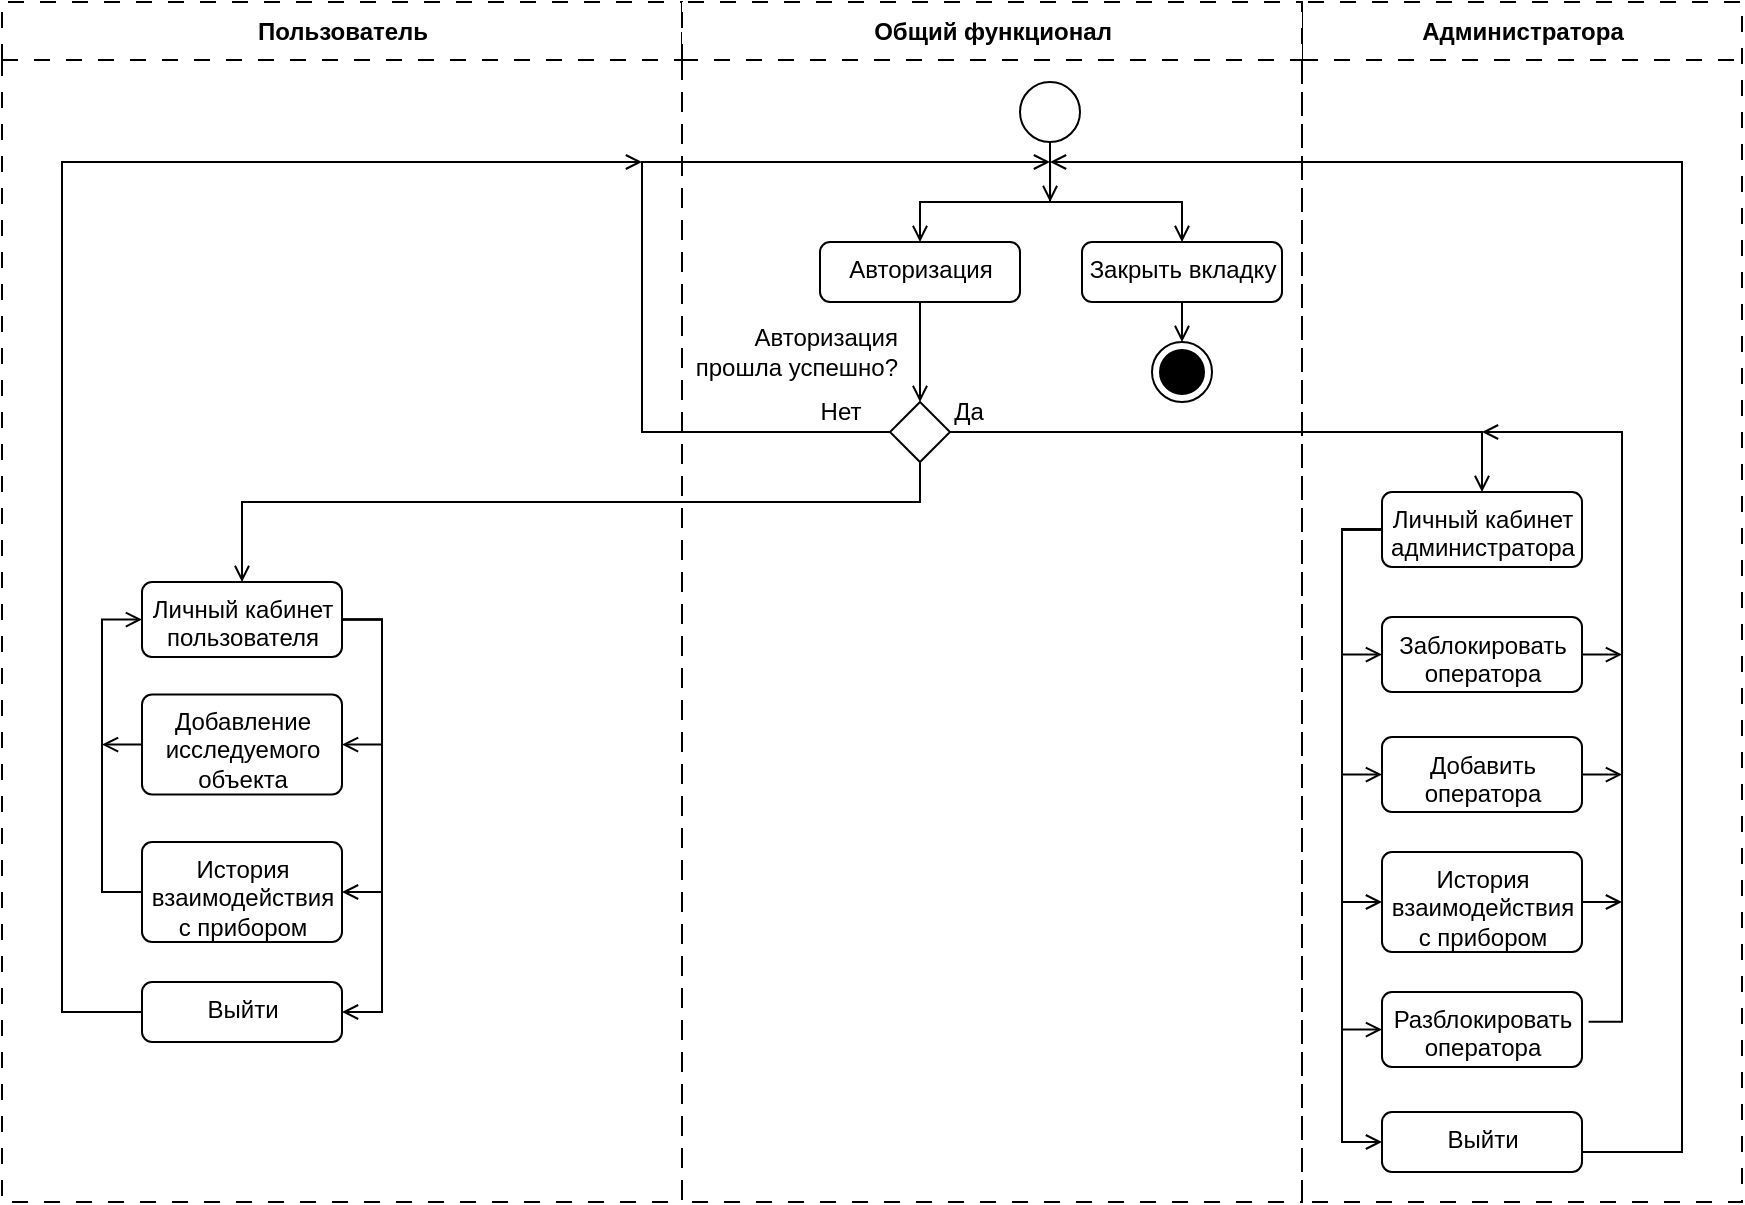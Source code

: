 <mxfile version="20.8.16" type="device"><diagram name="Страница 1" id="00aM3aGwptESWcow636y"><mxGraphModel dx="1573" dy="2232" grid="1" gridSize="10" guides="1" tooltips="1" connect="1" arrows="1" fold="1" page="1" pageScale="1" pageWidth="827" pageHeight="1169" math="0" shadow="0"><root><mxCell id="0"/><mxCell id="1" parent="0"/><mxCell id="mt6FQbYpy0is6NfqqvBc-10" style="edgeStyle=orthogonalEdgeStyle;rounded=0;orthogonalLoop=1;jettySize=auto;html=1;exitX=0.5;exitY=1;exitDx=0;exitDy=0;entryX=0.5;entryY=0;entryDx=0;entryDy=0;endArrow=open;endFill=0;" parent="1" source="mt6FQbYpy0is6NfqqvBc-1" target="mt6FQbYpy0is6NfqqvBc-5" edge="1"><mxGeometry relative="1" as="geometry"><Array as="points"><mxPoint x="674" y="-290"/><mxPoint x="609" y="-290"/></Array></mxGeometry></mxCell><mxCell id="mt6FQbYpy0is6NfqqvBc-17" style="edgeStyle=orthogonalEdgeStyle;rounded=0;orthogonalLoop=1;jettySize=auto;html=1;exitX=0.5;exitY=1;exitDx=0;exitDy=0;endArrow=open;endFill=0;" parent="1" source="mt6FQbYpy0is6NfqqvBc-1" edge="1"><mxGeometry relative="1" as="geometry"><mxPoint x="674.048" y="-290" as="targetPoint"/></mxGeometry></mxCell><mxCell id="mt6FQbYpy0is6NfqqvBc-40" style="edgeStyle=orthogonalEdgeStyle;rounded=0;orthogonalLoop=1;jettySize=auto;html=1;exitX=0.5;exitY=1;exitDx=0;exitDy=0;startArrow=none;startFill=0;endArrow=open;endFill=0;entryX=0.5;entryY=0;entryDx=0;entryDy=0;" parent="1" source="mt6FQbYpy0is6NfqqvBc-1" target="mt6FQbYpy0is6NfqqvBc-6" edge="1"><mxGeometry relative="1" as="geometry"><mxPoint x="740" y="-280" as="targetPoint"/><Array as="points"><mxPoint x="674" y="-290"/><mxPoint x="740" y="-290"/></Array></mxGeometry></mxCell><mxCell id="mt6FQbYpy0is6NfqqvBc-1" value="" style="ellipse;" parent="1" vertex="1"><mxGeometry x="659" y="-350" width="30" height="30" as="geometry"/></mxCell><mxCell id="mt6FQbYpy0is6NfqqvBc-14" style="edgeStyle=orthogonalEdgeStyle;rounded=0;orthogonalLoop=1;jettySize=auto;html=1;exitX=0.5;exitY=1;exitDx=0;exitDy=0;entryX=0.5;entryY=0;entryDx=0;entryDy=0;endArrow=open;endFill=0;" parent="1" source="mt6FQbYpy0is6NfqqvBc-5" target="mt6FQbYpy0is6NfqqvBc-13" edge="1"><mxGeometry relative="1" as="geometry"/></mxCell><mxCell id="mt6FQbYpy0is6NfqqvBc-5" value="Авторизация" style="html=1;align=center;verticalAlign=top;rounded=1;absoluteArcSize=1;arcSize=10;dashed=0;" parent="1" vertex="1"><mxGeometry x="559" y="-270" width="100" height="30" as="geometry"/></mxCell><mxCell id="mt6FQbYpy0is6NfqqvBc-41" style="edgeStyle=orthogonalEdgeStyle;rounded=0;orthogonalLoop=1;jettySize=auto;html=1;exitX=0.5;exitY=1;exitDx=0;exitDy=0;entryX=0.5;entryY=0;entryDx=0;entryDy=0;startArrow=none;startFill=0;endArrow=open;endFill=0;" parent="1" source="mt6FQbYpy0is6NfqqvBc-6" target="mt6FQbYpy0is6NfqqvBc-7" edge="1"><mxGeometry relative="1" as="geometry"/></mxCell><mxCell id="mt6FQbYpy0is6NfqqvBc-6" value="Закрыть вкладку" style="html=1;align=center;verticalAlign=top;rounded=1;absoluteArcSize=1;arcSize=10;dashed=0;" parent="1" vertex="1"><mxGeometry x="690" y="-270" width="100" height="30" as="geometry"/></mxCell><mxCell id="mt6FQbYpy0is6NfqqvBc-7" value="" style="ellipse;html=1;shape=endState;fillColor=strokeColor;" parent="1" vertex="1"><mxGeometry x="725" y="-220" width="30" height="30" as="geometry"/></mxCell><mxCell id="mt6FQbYpy0is6NfqqvBc-16" style="edgeStyle=orthogonalEdgeStyle;rounded=0;orthogonalLoop=1;jettySize=auto;html=1;exitX=0;exitY=0.5;exitDx=0;exitDy=0;endArrow=open;endFill=0;" parent="1" source="mt6FQbYpy0is6NfqqvBc-13" edge="1"><mxGeometry relative="1" as="geometry"><mxPoint x="674" y="-310" as="targetPoint"/><Array as="points"><mxPoint x="470" y="-175"/><mxPoint x="470" y="-310"/><mxPoint x="674" y="-310"/></Array></mxGeometry></mxCell><mxCell id="hWUkYoLmhBTiqgR221mE-13" style="edgeStyle=orthogonalEdgeStyle;rounded=0;orthogonalLoop=1;jettySize=auto;html=1;exitX=1;exitY=0.5;exitDx=0;exitDy=0;entryX=0.5;entryY=0;entryDx=0;entryDy=0;endArrow=open;endFill=0;" edge="1" parent="1" source="mt6FQbYpy0is6NfqqvBc-13" target="hWUkYoLmhBTiqgR221mE-3"><mxGeometry relative="1" as="geometry"/></mxCell><mxCell id="hWUkYoLmhBTiqgR221mE-30" style="edgeStyle=orthogonalEdgeStyle;rounded=0;orthogonalLoop=1;jettySize=auto;html=1;exitX=0.5;exitY=1;exitDx=0;exitDy=0;entryX=0.5;entryY=0;entryDx=0;entryDy=0;endArrow=open;endFill=0;" edge="1" parent="1" source="mt6FQbYpy0is6NfqqvBc-13" target="hWUkYoLmhBTiqgR221mE-2"><mxGeometry relative="1" as="geometry"><Array as="points"><mxPoint x="609" y="-140"/><mxPoint x="270" y="-140"/></Array></mxGeometry></mxCell><mxCell id="mt6FQbYpy0is6NfqqvBc-13" value="" style="rhombus;" parent="1" vertex="1"><mxGeometry x="594" y="-190" width="30" height="30" as="geometry"/></mxCell><mxCell id="mt6FQbYpy0is6NfqqvBc-15" value="Авторизация&lt;br&gt;прошла успешно?" style="text;html=1;strokeColor=none;fillColor=none;align=right;verticalAlign=middle;whiteSpace=wrap;rounded=0;" parent="1" vertex="1"><mxGeometry x="490" y="-230" width="110" height="30" as="geometry"/></mxCell><mxCell id="mt6FQbYpy0is6NfqqvBc-18" value="Нет" style="text;html=1;strokeColor=none;fillColor=none;align=center;verticalAlign=middle;whiteSpace=wrap;rounded=0;" parent="1" vertex="1"><mxGeometry x="560" y="-190" width="18.5" height="10" as="geometry"/></mxCell><mxCell id="mt6FQbYpy0is6NfqqvBc-24" value="Да" style="text;html=1;strokeColor=none;fillColor=none;align=center;verticalAlign=middle;whiteSpace=wrap;rounded=0;" parent="1" vertex="1"><mxGeometry x="624" y="-190" width="18.5" height="10" as="geometry"/></mxCell><mxCell id="mt6FQbYpy0is6NfqqvBc-50" value="Пользователь" style="swimlane;fontStyle=1;align=center;verticalAlign=middle;childLayout=stackLayout;horizontal=1;startSize=29;horizontalStack=0;resizeParent=1;resizeParentMax=0;resizeLast=0;collapsible=0;marginBottom=0;html=1;dashed=1;dashPattern=8 8;" parent="1" vertex="1"><mxGeometry x="150" y="-390" width="340" height="600" as="geometry"/></mxCell><mxCell id="hWUkYoLmhBTiqgR221mE-52" style="edgeStyle=orthogonalEdgeStyle;rounded=0;orthogonalLoop=1;jettySize=auto;html=1;exitX=1;exitY=0.5;exitDx=0;exitDy=0;entryX=1;entryY=0.5;entryDx=0;entryDy=0;endArrow=open;endFill=0;" edge="1" parent="1" source="hWUkYoLmhBTiqgR221mE-2" target="hWUkYoLmhBTiqgR221mE-29"><mxGeometry relative="1" as="geometry"/></mxCell><mxCell id="hWUkYoLmhBTiqgR221mE-53" style="edgeStyle=orthogonalEdgeStyle;rounded=0;orthogonalLoop=1;jettySize=auto;html=1;exitX=1;exitY=0.5;exitDx=0;exitDy=0;entryX=1;entryY=0.5;entryDx=0;entryDy=0;endArrow=open;endFill=0;" edge="1" parent="1" source="hWUkYoLmhBTiqgR221mE-2" target="hWUkYoLmhBTiqgR221mE-28"><mxGeometry relative="1" as="geometry"/></mxCell><mxCell id="hWUkYoLmhBTiqgR221mE-54" style="edgeStyle=orthogonalEdgeStyle;rounded=0;orthogonalLoop=1;jettySize=auto;html=1;exitX=1;exitY=0.5;exitDx=0;exitDy=0;entryX=1;entryY=0.5;entryDx=0;entryDy=0;endArrow=open;endFill=0;" edge="1" parent="1" source="hWUkYoLmhBTiqgR221mE-2" target="hWUkYoLmhBTiqgR221mE-50"><mxGeometry relative="1" as="geometry"/></mxCell><mxCell id="hWUkYoLmhBTiqgR221mE-2" value="Личный кабинет&lt;br&gt;пользователя" style="html=1;align=center;verticalAlign=top;rounded=1;absoluteArcSize=1;arcSize=10;dashed=0;" vertex="1" parent="1"><mxGeometry x="220" y="-100" width="100" height="37.5" as="geometry"/></mxCell><mxCell id="hWUkYoLmhBTiqgR221mE-37" style="edgeStyle=orthogonalEdgeStyle;rounded=0;orthogonalLoop=1;jettySize=auto;html=1;exitX=0;exitY=0.5;exitDx=0;exitDy=0;entryX=0;entryY=0.5;entryDx=0;entryDy=0;endArrow=open;endFill=0;" edge="1" parent="1" source="hWUkYoLmhBTiqgR221mE-3" target="hWUkYoLmhBTiqgR221mE-6"><mxGeometry relative="1" as="geometry"/></mxCell><mxCell id="hWUkYoLmhBTiqgR221mE-38" style="edgeStyle=orthogonalEdgeStyle;rounded=0;orthogonalLoop=1;jettySize=auto;html=1;exitX=0;exitY=0.5;exitDx=0;exitDy=0;entryX=0;entryY=0.5;entryDx=0;entryDy=0;endArrow=open;endFill=0;" edge="1" parent="1" source="hWUkYoLmhBTiqgR221mE-3" target="hWUkYoLmhBTiqgR221mE-5"><mxGeometry relative="1" as="geometry"/></mxCell><mxCell id="hWUkYoLmhBTiqgR221mE-39" style="edgeStyle=orthogonalEdgeStyle;rounded=0;orthogonalLoop=1;jettySize=auto;html=1;exitX=0;exitY=0.5;exitDx=0;exitDy=0;entryX=0;entryY=0.5;entryDx=0;entryDy=0;endArrow=open;endFill=0;" edge="1" parent="1" source="hWUkYoLmhBTiqgR221mE-3" target="hWUkYoLmhBTiqgR221mE-8"><mxGeometry relative="1" as="geometry"/></mxCell><mxCell id="hWUkYoLmhBTiqgR221mE-40" style="edgeStyle=orthogonalEdgeStyle;rounded=0;orthogonalLoop=1;jettySize=auto;html=1;exitX=0;exitY=0.5;exitDx=0;exitDy=0;entryX=0;entryY=0.5;entryDx=0;entryDy=0;endArrow=open;endFill=0;" edge="1" parent="1" source="hWUkYoLmhBTiqgR221mE-3" target="hWUkYoLmhBTiqgR221mE-36"><mxGeometry relative="1" as="geometry"/></mxCell><mxCell id="hWUkYoLmhBTiqgR221mE-41" style="edgeStyle=orthogonalEdgeStyle;rounded=0;orthogonalLoop=1;jettySize=auto;html=1;exitX=0;exitY=0.5;exitDx=0;exitDy=0;entryX=0;entryY=0.5;entryDx=0;entryDy=0;endArrow=open;endFill=0;" edge="1" parent="1" source="hWUkYoLmhBTiqgR221mE-3" target="hWUkYoLmhBTiqgR221mE-7"><mxGeometry relative="1" as="geometry"/></mxCell><mxCell id="hWUkYoLmhBTiqgR221mE-42" style="edgeStyle=orthogonalEdgeStyle;rounded=0;orthogonalLoop=1;jettySize=auto;html=1;exitX=1.033;exitY=0.396;exitDx=0;exitDy=0;endArrow=open;endFill=0;exitPerimeter=0;" edge="1" parent="1" source="hWUkYoLmhBTiqgR221mE-7"><mxGeometry relative="1" as="geometry"><mxPoint x="890" y="-175" as="targetPoint"/><Array as="points"><mxPoint x="960" y="120"/><mxPoint x="960" y="-175"/></Array></mxGeometry></mxCell><mxCell id="hWUkYoLmhBTiqgR221mE-3" value="Личный кабинет&lt;br&gt;администратора" style="html=1;align=center;verticalAlign=top;rounded=1;absoluteArcSize=1;arcSize=10;dashed=0;" vertex="1" parent="1"><mxGeometry x="840" y="-145" width="100" height="37.5" as="geometry"/></mxCell><mxCell id="hWUkYoLmhBTiqgR221mE-46" style="edgeStyle=orthogonalEdgeStyle;rounded=0;orthogonalLoop=1;jettySize=auto;html=1;exitX=1;exitY=0.5;exitDx=0;exitDy=0;endArrow=open;endFill=0;" edge="1" parent="1" source="hWUkYoLmhBTiqgR221mE-5"><mxGeometry relative="1" as="geometry"><mxPoint x="960" y="-3.571" as="targetPoint"/></mxGeometry></mxCell><mxCell id="hWUkYoLmhBTiqgR221mE-5" value="Добавить&lt;br&gt;оператора" style="html=1;align=center;verticalAlign=top;rounded=1;absoluteArcSize=1;arcSize=10;dashed=0;" vertex="1" parent="1"><mxGeometry x="840" y="-22.5" width="100" height="37.5" as="geometry"/></mxCell><mxCell id="hWUkYoLmhBTiqgR221mE-47" style="edgeStyle=orthogonalEdgeStyle;rounded=0;orthogonalLoop=1;jettySize=auto;html=1;exitX=1;exitY=0.5;exitDx=0;exitDy=0;endArrow=open;endFill=0;" edge="1" parent="1" source="hWUkYoLmhBTiqgR221mE-6"><mxGeometry relative="1" as="geometry"><mxPoint x="960" y="-63.571" as="targetPoint"/></mxGeometry></mxCell><mxCell id="hWUkYoLmhBTiqgR221mE-6" value="Заблокировать&lt;br&gt;оператора" style="html=1;align=center;verticalAlign=top;rounded=1;absoluteArcSize=1;arcSize=10;dashed=0;" vertex="1" parent="1"><mxGeometry x="840" y="-82.5" width="100" height="37.5" as="geometry"/></mxCell><mxCell id="hWUkYoLmhBTiqgR221mE-7" value="Разблокировать&lt;br&gt;оператора" style="html=1;align=center;verticalAlign=top;rounded=1;absoluteArcSize=1;arcSize=10;dashed=0;" vertex="1" parent="1"><mxGeometry x="840" y="105" width="100" height="37.5" as="geometry"/></mxCell><mxCell id="hWUkYoLmhBTiqgR221mE-45" style="edgeStyle=orthogonalEdgeStyle;rounded=0;orthogonalLoop=1;jettySize=auto;html=1;exitX=1;exitY=0.5;exitDx=0;exitDy=0;endArrow=open;endFill=0;" edge="1" parent="1" source="hWUkYoLmhBTiqgR221mE-8"><mxGeometry relative="1" as="geometry"><mxPoint x="960" y="59.857" as="targetPoint"/></mxGeometry></mxCell><mxCell id="hWUkYoLmhBTiqgR221mE-8" value="История&lt;br&gt;взаимодействия&lt;br&gt;с прибором" style="html=1;align=center;verticalAlign=top;rounded=1;absoluteArcSize=1;arcSize=10;dashed=0;" vertex="1" parent="1"><mxGeometry x="840" y="35" width="100" height="50" as="geometry"/></mxCell><mxCell id="hWUkYoLmhBTiqgR221mE-56" style="edgeStyle=orthogonalEdgeStyle;rounded=0;orthogonalLoop=1;jettySize=auto;html=1;exitX=0;exitY=0.5;exitDx=0;exitDy=0;endArrow=open;endFill=0;" edge="1" parent="1" source="hWUkYoLmhBTiqgR221mE-28"><mxGeometry relative="1" as="geometry"><mxPoint x="200" y="-18.571" as="targetPoint"/></mxGeometry></mxCell><mxCell id="hWUkYoLmhBTiqgR221mE-28" value="Добавление&lt;br style=&quot;border-color: var(--border-color);&quot;&gt;исследуемого&lt;br style=&quot;border-color: var(--border-color);&quot;&gt;объекта" style="html=1;align=center;verticalAlign=top;rounded=1;absoluteArcSize=1;arcSize=10;dashed=0;" vertex="1" parent="1"><mxGeometry x="220" y="-43.75" width="100" height="50" as="geometry"/></mxCell><mxCell id="hWUkYoLmhBTiqgR221mE-55" style="edgeStyle=orthogonalEdgeStyle;rounded=0;orthogonalLoop=1;jettySize=auto;html=1;exitX=0;exitY=0.5;exitDx=0;exitDy=0;entryX=0;entryY=0.5;entryDx=0;entryDy=0;endArrow=open;endFill=0;" edge="1" parent="1" source="hWUkYoLmhBTiqgR221mE-29" target="hWUkYoLmhBTiqgR221mE-2"><mxGeometry relative="1" as="geometry"/></mxCell><mxCell id="hWUkYoLmhBTiqgR221mE-29" value="История&lt;br style=&quot;border-color: var(--border-color);&quot;&gt;взаимодействия&lt;br style=&quot;border-color: var(--border-color);&quot;&gt;с прибором" style="html=1;align=center;verticalAlign=top;rounded=1;absoluteArcSize=1;arcSize=10;dashed=0;" vertex="1" parent="1"><mxGeometry x="220" y="30" width="100" height="50" as="geometry"/></mxCell><mxCell id="hWUkYoLmhBTiqgR221mE-49" style="edgeStyle=orthogonalEdgeStyle;rounded=0;orthogonalLoop=1;jettySize=auto;html=1;exitX=1;exitY=0.5;exitDx=0;exitDy=0;endArrow=open;endFill=0;" edge="1" parent="1" source="hWUkYoLmhBTiqgR221mE-36"><mxGeometry relative="1" as="geometry"><mxPoint x="674" y="-310" as="targetPoint"/><Array as="points"><mxPoint x="940" y="185"/><mxPoint x="990" y="185"/><mxPoint x="990" y="-310"/></Array></mxGeometry></mxCell><mxCell id="hWUkYoLmhBTiqgR221mE-36" value="Выйти" style="html=1;align=center;verticalAlign=top;rounded=1;absoluteArcSize=1;arcSize=10;dashed=0;" vertex="1" parent="1"><mxGeometry x="840" y="165" width="100" height="30" as="geometry"/></mxCell><mxCell id="hWUkYoLmhBTiqgR221mE-57" style="edgeStyle=orthogonalEdgeStyle;rounded=0;orthogonalLoop=1;jettySize=auto;html=1;exitX=0;exitY=0.5;exitDx=0;exitDy=0;endArrow=open;endFill=0;" edge="1" parent="1" source="hWUkYoLmhBTiqgR221mE-50"><mxGeometry relative="1" as="geometry"><mxPoint x="470" y="-310" as="targetPoint"/><Array as="points"><mxPoint x="180" y="115"/><mxPoint x="180" y="-310"/></Array></mxGeometry></mxCell><mxCell id="hWUkYoLmhBTiqgR221mE-50" value="Выйти" style="html=1;align=center;verticalAlign=top;rounded=1;absoluteArcSize=1;arcSize=10;dashed=0;" vertex="1" parent="1"><mxGeometry x="220" y="100" width="100" height="30" as="geometry"/></mxCell><mxCell id="hWUkYoLmhBTiqgR221mE-58" value="Администратора" style="swimlane;fontStyle=1;align=center;verticalAlign=middle;childLayout=stackLayout;horizontal=1;startSize=29;horizontalStack=0;resizeParent=1;resizeParentMax=0;resizeLast=0;collapsible=0;marginBottom=0;html=1;dashed=1;dashPattern=8 8;" vertex="1" parent="1"><mxGeometry x="800" y="-390" width="220" height="600" as="geometry"/></mxCell><mxCell id="hWUkYoLmhBTiqgR221mE-59" value="Общий функционал" style="swimlane;fontStyle=1;align=center;verticalAlign=middle;childLayout=stackLayout;horizontal=1;startSize=29;horizontalStack=0;resizeParent=1;resizeParentMax=0;resizeLast=0;collapsible=0;marginBottom=0;html=1;dashed=1;dashPattern=8 8;" vertex="1" parent="1"><mxGeometry x="490" y="-390" width="310" height="600" as="geometry"/></mxCell></root></mxGraphModel></diagram></mxfile>